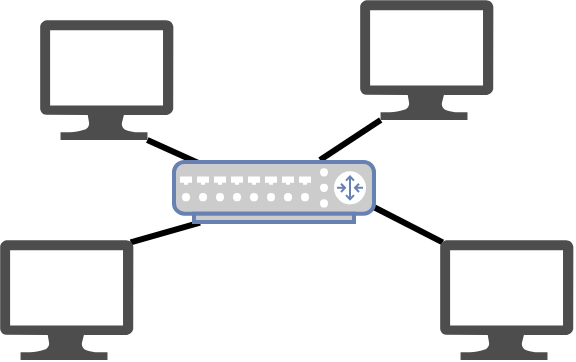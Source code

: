 <mxfile version="14.5.1" type="device"><diagram id="-jYFu_Cosdo39uaLQ7uY" name="Page-1"><mxGraphModel dx="1022" dy="590" grid="1" gridSize="10" guides="1" tooltips="1" connect="1" arrows="1" fold="1" page="1" pageScale="1" pageWidth="850" pageHeight="1100" math="0" shadow="0"><root><mxCell id="0"/><mxCell id="1" parent="0"/><mxCell id="_dbbOmsLAvGZuBaKRuQS-6" style="rounded=0;orthogonalLoop=1;jettySize=auto;html=1;exitX=1;exitY=0.5;exitDx=0;exitDy=0;entryX=0.02;entryY=0.02;entryDx=0;entryDy=0;entryPerimeter=0;endArrow=none;endFill=0;strokeWidth=3;" parent="1" target="_dbbOmsLAvGZuBaKRuQS-3" edge="1"><mxGeometry relative="1" as="geometry"><mxPoint x="460" y="300" as="sourcePoint"/></mxGeometry></mxCell><mxCell id="_dbbOmsLAvGZuBaKRuQS-7" style="edgeStyle=none;rounded=0;orthogonalLoop=1;jettySize=auto;html=1;exitX=0.805;exitY=1;exitDx=0;exitDy=0;exitPerimeter=0;endArrow=none;endFill=0;strokeWidth=3;" parent="1" source="_dbbOmsLAvGZuBaKRuQS-2" edge="1"><mxGeometry relative="1" as="geometry"><mxPoint x="380" y="281.909" as="targetPoint"/></mxGeometry></mxCell><mxCell id="_dbbOmsLAvGZuBaKRuQS-2" value="" style="verticalLabelPosition=bottom;html=1;verticalAlign=top;align=center;strokeColor=none;shape=mxgraph.azure.computer;pointerEvents=1;fillColor=#4D4D4D;" parent="1" vertex="1"><mxGeometry x="300" y="210" width="66.67" height="60" as="geometry"/></mxCell><mxCell id="_dbbOmsLAvGZuBaKRuQS-3" value="" style="verticalLabelPosition=bottom;html=1;verticalAlign=top;align=center;strokeColor=none;shape=mxgraph.azure.computer;pointerEvents=1;fillColor=#4D4D4D;" parent="1" vertex="1"><mxGeometry x="500" y="320" width="66.67" height="60" as="geometry"/></mxCell><mxCell id="_dbbOmsLAvGZuBaKRuQS-9" style="edgeStyle=none;rounded=0;orthogonalLoop=1;jettySize=auto;html=1;exitX=0.98;exitY=0.02;exitDx=0;exitDy=0;exitPerimeter=0;endArrow=none;endFill=0;strokeWidth=3;" parent="1" source="_dbbOmsLAvGZuBaKRuQS-4" edge="1"><mxGeometry relative="1" as="geometry"><mxPoint x="380" y="311.358" as="targetPoint"/></mxGeometry></mxCell><mxCell id="_dbbOmsLAvGZuBaKRuQS-4" value="" style="verticalLabelPosition=bottom;html=1;verticalAlign=top;align=center;strokeColor=none;shape=mxgraph.azure.computer;pointerEvents=1;fillColor=#4D4D4D;" parent="1" vertex="1"><mxGeometry x="280" y="320" width="66.67" height="60" as="geometry"/></mxCell><mxCell id="_dbbOmsLAvGZuBaKRuQS-8" style="edgeStyle=none;rounded=0;orthogonalLoop=1;jettySize=auto;html=1;exitX=0.155;exitY=1;exitDx=0;exitDy=0;exitPerimeter=0;entryX=0.75;entryY=0.25;entryDx=0;entryDy=0;entryPerimeter=0;endArrow=none;endFill=0;strokeWidth=3;" parent="1" source="_dbbOmsLAvGZuBaKRuQS-5" edge="1"><mxGeometry relative="1" as="geometry"><mxPoint x="440" y="280" as="targetPoint"/></mxGeometry></mxCell><mxCell id="_dbbOmsLAvGZuBaKRuQS-5" value="" style="verticalLabelPosition=bottom;html=1;verticalAlign=top;align=center;strokeColor=none;shape=mxgraph.azure.computer;pointerEvents=1;fillColor=#4D4D4D;" parent="1" vertex="1"><mxGeometry x="460" y="200" width="66.67" height="60" as="geometry"/></mxCell><mxCell id="8lFi4drm9iIx8Rt93O1I-1" value="" style="fontColor=#0066CC;verticalAlign=top;verticalLabelPosition=bottom;labelPosition=center;align=center;html=1;outlineConnect=0;fillColor=#CCCCCC;strokeColor=#6881B3;gradientColor=none;gradientDirection=north;strokeWidth=2;shape=mxgraph.networks.router;" vertex="1" parent="1"><mxGeometry x="367" y="281" width="100" height="30" as="geometry"/></mxCell></root></mxGraphModel></diagram></mxfile>